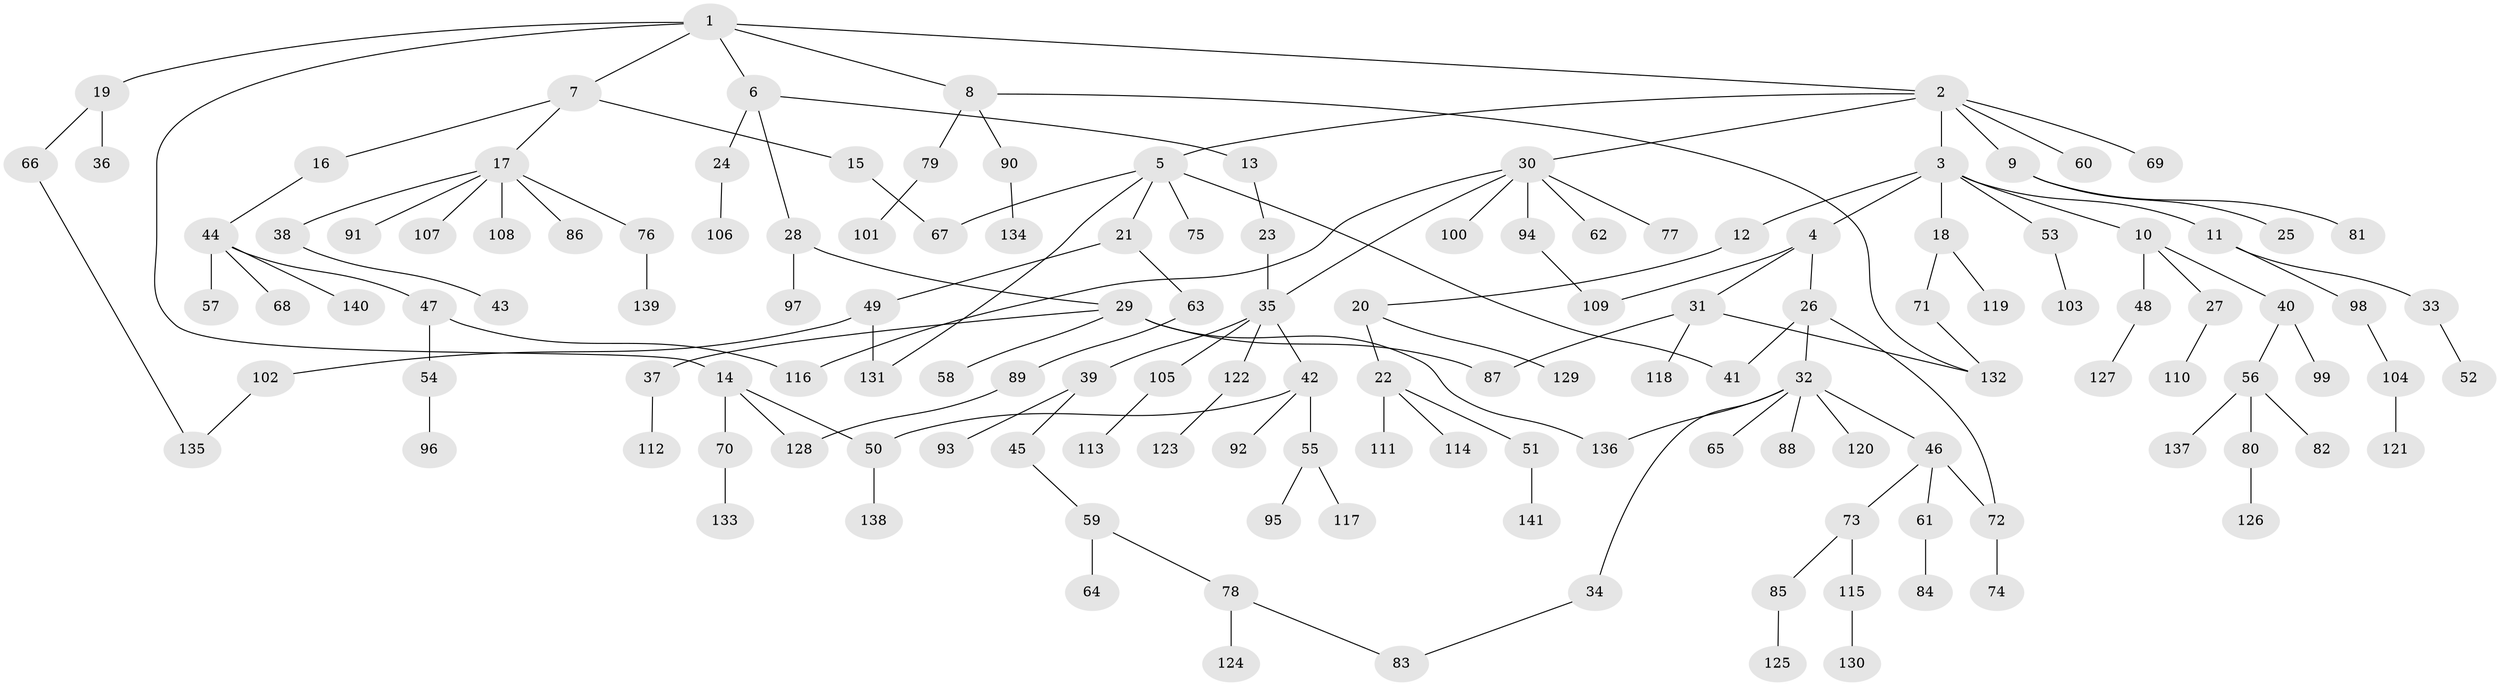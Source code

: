 // coarse degree distribution, {4: 0.07142857142857142, 7: 0.011904761904761904, 2: 0.2976190476190476, 1: 0.5357142857142857, 5: 0.011904761904761904, 3: 0.03571428571428571, 6: 0.011904761904761904, 17: 0.011904761904761904, 15: 0.011904761904761904}
// Generated by graph-tools (version 1.1) at 2025/46/03/04/25 21:46:05]
// undirected, 141 vertices, 155 edges
graph export_dot {
graph [start="1"]
  node [color=gray90,style=filled];
  1;
  2;
  3;
  4;
  5;
  6;
  7;
  8;
  9;
  10;
  11;
  12;
  13;
  14;
  15;
  16;
  17;
  18;
  19;
  20;
  21;
  22;
  23;
  24;
  25;
  26;
  27;
  28;
  29;
  30;
  31;
  32;
  33;
  34;
  35;
  36;
  37;
  38;
  39;
  40;
  41;
  42;
  43;
  44;
  45;
  46;
  47;
  48;
  49;
  50;
  51;
  52;
  53;
  54;
  55;
  56;
  57;
  58;
  59;
  60;
  61;
  62;
  63;
  64;
  65;
  66;
  67;
  68;
  69;
  70;
  71;
  72;
  73;
  74;
  75;
  76;
  77;
  78;
  79;
  80;
  81;
  82;
  83;
  84;
  85;
  86;
  87;
  88;
  89;
  90;
  91;
  92;
  93;
  94;
  95;
  96;
  97;
  98;
  99;
  100;
  101;
  102;
  103;
  104;
  105;
  106;
  107;
  108;
  109;
  110;
  111;
  112;
  113;
  114;
  115;
  116;
  117;
  118;
  119;
  120;
  121;
  122;
  123;
  124;
  125;
  126;
  127;
  128;
  129;
  130;
  131;
  132;
  133;
  134;
  135;
  136;
  137;
  138;
  139;
  140;
  141;
  1 -- 2;
  1 -- 6;
  1 -- 7;
  1 -- 8;
  1 -- 14;
  1 -- 19;
  2 -- 3;
  2 -- 5;
  2 -- 9;
  2 -- 30;
  2 -- 60;
  2 -- 69;
  3 -- 4;
  3 -- 10;
  3 -- 11;
  3 -- 12;
  3 -- 18;
  3 -- 53;
  4 -- 26;
  4 -- 31;
  4 -- 109;
  5 -- 21;
  5 -- 41;
  5 -- 75;
  5 -- 67;
  5 -- 131;
  6 -- 13;
  6 -- 24;
  6 -- 28;
  7 -- 15;
  7 -- 16;
  7 -- 17;
  8 -- 79;
  8 -- 90;
  8 -- 132;
  9 -- 25;
  9 -- 81;
  10 -- 27;
  10 -- 40;
  10 -- 48;
  11 -- 33;
  11 -- 98;
  12 -- 20;
  13 -- 23;
  14 -- 70;
  14 -- 128;
  14 -- 50;
  15 -- 67;
  16 -- 44;
  17 -- 38;
  17 -- 76;
  17 -- 86;
  17 -- 91;
  17 -- 107;
  17 -- 108;
  18 -- 71;
  18 -- 119;
  19 -- 36;
  19 -- 66;
  20 -- 22;
  20 -- 129;
  21 -- 49;
  21 -- 63;
  22 -- 51;
  22 -- 111;
  22 -- 114;
  23 -- 35;
  24 -- 106;
  26 -- 32;
  26 -- 72;
  26 -- 41;
  27 -- 110;
  28 -- 29;
  28 -- 97;
  29 -- 37;
  29 -- 58;
  29 -- 87;
  29 -- 136;
  30 -- 35;
  30 -- 62;
  30 -- 77;
  30 -- 94;
  30 -- 100;
  30 -- 116;
  31 -- 87;
  31 -- 118;
  31 -- 132;
  32 -- 34;
  32 -- 46;
  32 -- 65;
  32 -- 88;
  32 -- 120;
  32 -- 136;
  33 -- 52;
  34 -- 83;
  35 -- 39;
  35 -- 42;
  35 -- 105;
  35 -- 122;
  37 -- 112;
  38 -- 43;
  39 -- 45;
  39 -- 93;
  40 -- 56;
  40 -- 99;
  42 -- 50;
  42 -- 55;
  42 -- 92;
  44 -- 47;
  44 -- 57;
  44 -- 68;
  44 -- 140;
  45 -- 59;
  46 -- 61;
  46 -- 73;
  46 -- 72;
  47 -- 54;
  47 -- 116;
  48 -- 127;
  49 -- 102;
  49 -- 131;
  50 -- 138;
  51 -- 141;
  53 -- 103;
  54 -- 96;
  55 -- 95;
  55 -- 117;
  56 -- 80;
  56 -- 82;
  56 -- 137;
  59 -- 64;
  59 -- 78;
  61 -- 84;
  63 -- 89;
  66 -- 135;
  70 -- 133;
  71 -- 132;
  72 -- 74;
  73 -- 85;
  73 -- 115;
  76 -- 139;
  78 -- 124;
  78 -- 83;
  79 -- 101;
  80 -- 126;
  85 -- 125;
  89 -- 128;
  90 -- 134;
  94 -- 109;
  98 -- 104;
  102 -- 135;
  104 -- 121;
  105 -- 113;
  115 -- 130;
  122 -- 123;
}
